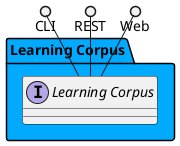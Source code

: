 @startuml



package "Learning Corpus" #00aaff {

    interface "Learning Corpus" as i {
    
    }
}

CLI ()-- i
REST ()-- i
Web ()-- i

package "Learning Corpus" #00aaff {


}



@enduml
